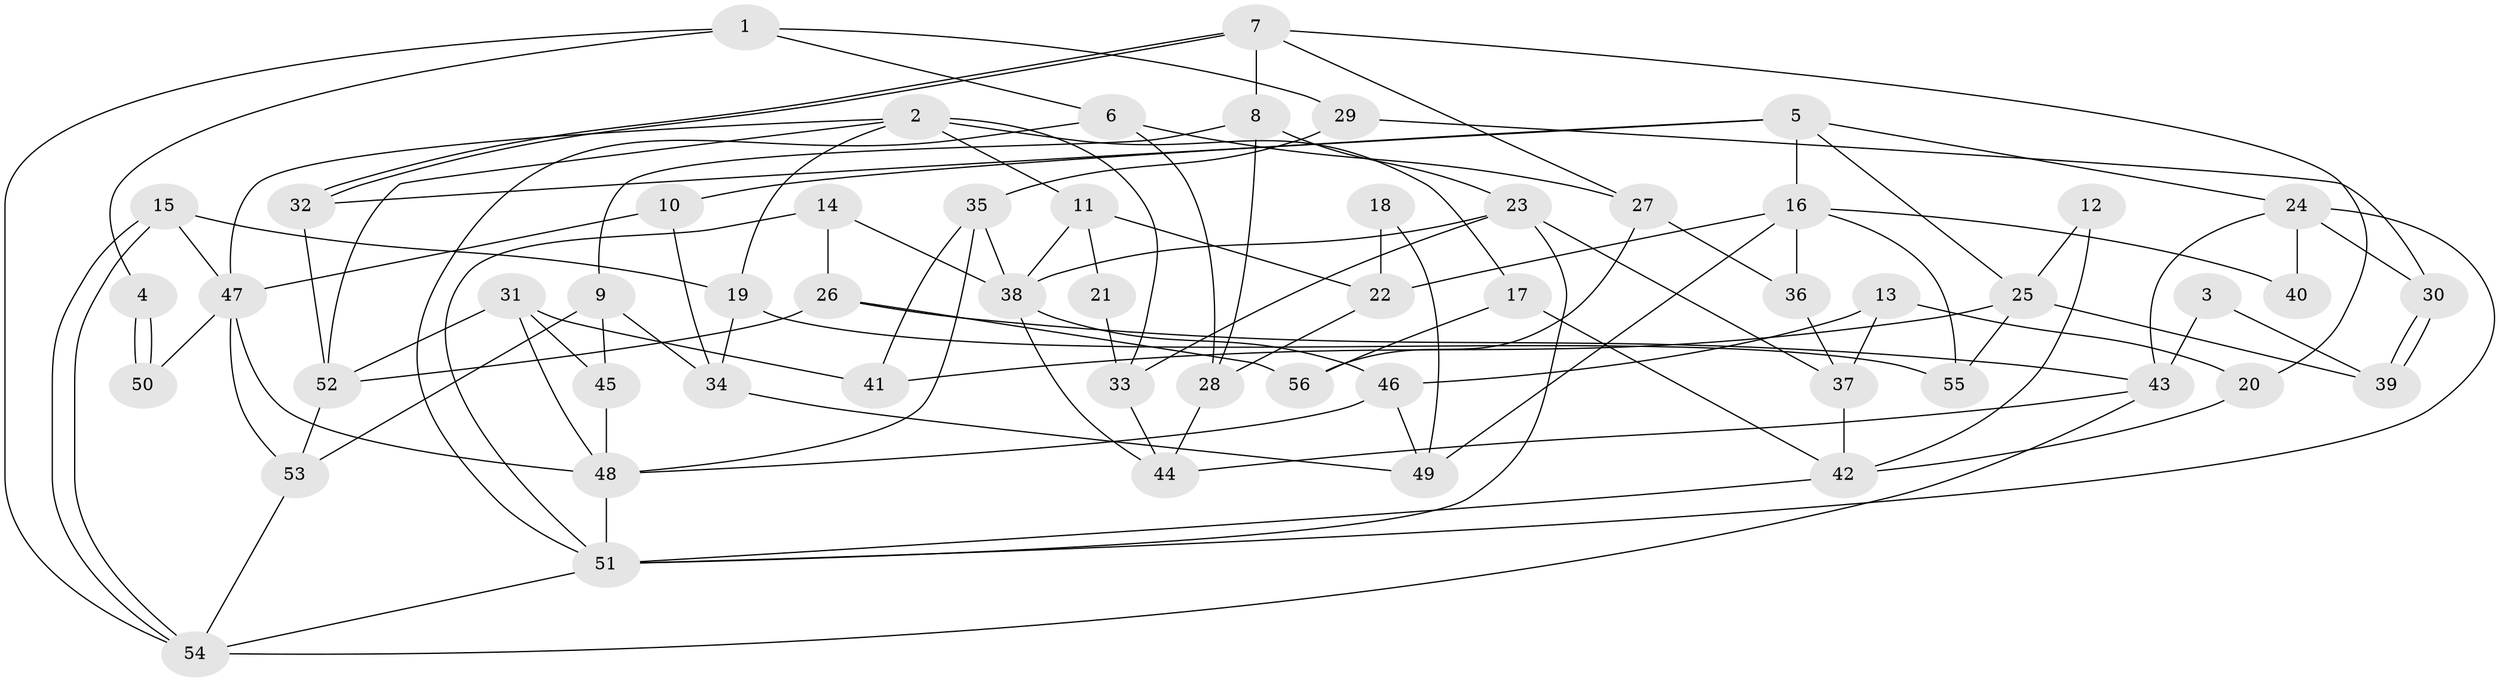 // coarse degree distribution, {9: 0.045454545454545456, 10: 0.09090909090909091, 6: 0.09090909090909091, 11: 0.045454545454545456, 4: 0.22727272727272727, 5: 0.13636363636363635, 3: 0.18181818181818182, 8: 0.045454545454545456, 2: 0.09090909090909091, 7: 0.045454545454545456}
// Generated by graph-tools (version 1.1) at 2025/18/03/04/25 18:18:51]
// undirected, 56 vertices, 112 edges
graph export_dot {
graph [start="1"]
  node [color=gray90,style=filled];
  1;
  2;
  3;
  4;
  5;
  6;
  7;
  8;
  9;
  10;
  11;
  12;
  13;
  14;
  15;
  16;
  17;
  18;
  19;
  20;
  21;
  22;
  23;
  24;
  25;
  26;
  27;
  28;
  29;
  30;
  31;
  32;
  33;
  34;
  35;
  36;
  37;
  38;
  39;
  40;
  41;
  42;
  43;
  44;
  45;
  46;
  47;
  48;
  49;
  50;
  51;
  52;
  53;
  54;
  55;
  56;
  1 -- 6;
  1 -- 54;
  1 -- 4;
  1 -- 29;
  2 -- 33;
  2 -- 47;
  2 -- 11;
  2 -- 17;
  2 -- 19;
  2 -- 52;
  3 -- 43;
  3 -- 39;
  4 -- 50;
  4 -- 50;
  5 -- 24;
  5 -- 16;
  5 -- 10;
  5 -- 25;
  5 -- 32;
  6 -- 27;
  6 -- 51;
  6 -- 28;
  7 -- 32;
  7 -- 32;
  7 -- 27;
  7 -- 8;
  7 -- 20;
  8 -- 23;
  8 -- 9;
  8 -- 28;
  9 -- 53;
  9 -- 34;
  9 -- 45;
  10 -- 47;
  10 -- 34;
  11 -- 22;
  11 -- 21;
  11 -- 38;
  12 -- 42;
  12 -- 25;
  13 -- 46;
  13 -- 37;
  13 -- 20;
  14 -- 38;
  14 -- 51;
  14 -- 26;
  15 -- 19;
  15 -- 54;
  15 -- 54;
  15 -- 47;
  16 -- 55;
  16 -- 49;
  16 -- 22;
  16 -- 36;
  16 -- 40;
  17 -- 42;
  17 -- 56;
  18 -- 22;
  18 -- 49;
  19 -- 34;
  19 -- 55;
  20 -- 42;
  21 -- 33;
  22 -- 28;
  23 -- 38;
  23 -- 51;
  23 -- 33;
  23 -- 37;
  24 -- 51;
  24 -- 43;
  24 -- 30;
  24 -- 40;
  25 -- 41;
  25 -- 39;
  25 -- 55;
  26 -- 52;
  26 -- 43;
  26 -- 56;
  27 -- 56;
  27 -- 36;
  28 -- 44;
  29 -- 30;
  29 -- 35;
  30 -- 39;
  30 -- 39;
  31 -- 52;
  31 -- 48;
  31 -- 41;
  31 -- 45;
  32 -- 52;
  33 -- 44;
  34 -- 49;
  35 -- 38;
  35 -- 41;
  35 -- 48;
  36 -- 37;
  37 -- 42;
  38 -- 44;
  38 -- 46;
  42 -- 51;
  43 -- 54;
  43 -- 44;
  45 -- 48;
  46 -- 48;
  46 -- 49;
  47 -- 48;
  47 -- 50;
  47 -- 53;
  48 -- 51;
  51 -- 54;
  52 -- 53;
  53 -- 54;
}
